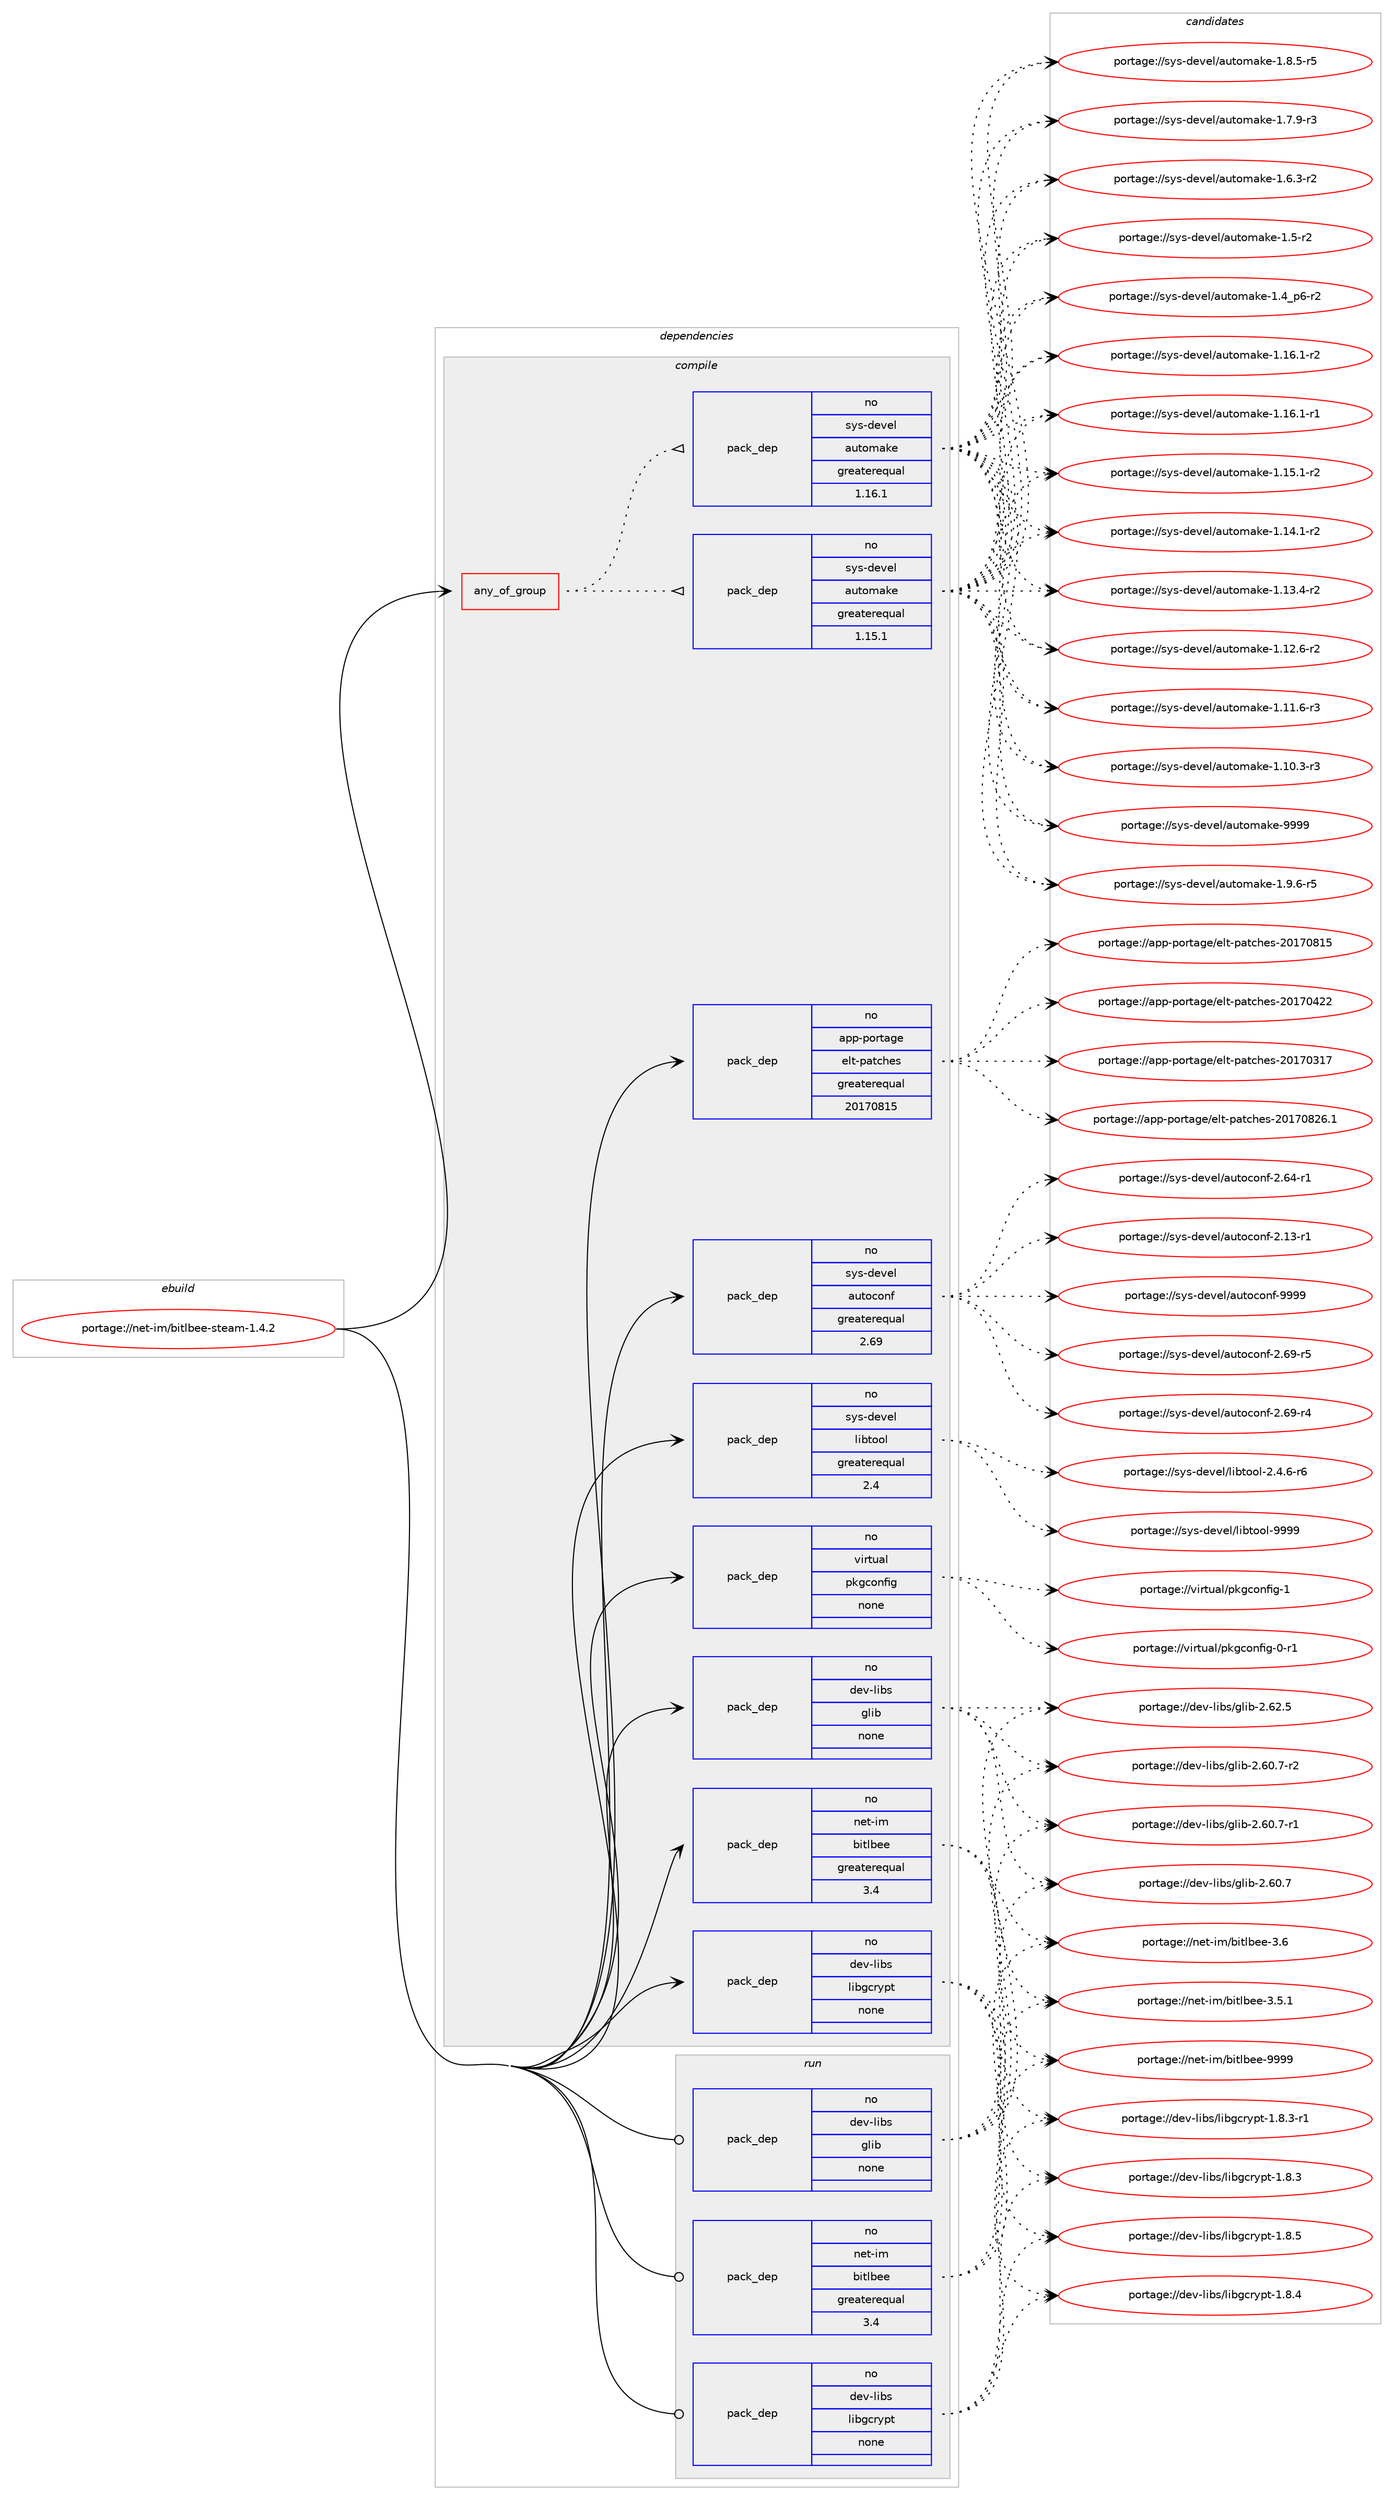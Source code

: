 digraph prolog {

# *************
# Graph options
# *************

newrank=true;
concentrate=true;
compound=true;
graph [rankdir=LR,fontname=Helvetica,fontsize=10,ranksep=1.5];#, ranksep=2.5, nodesep=0.2];
edge  [arrowhead=vee];
node  [fontname=Helvetica,fontsize=10];

# **********
# The ebuild
# **********

subgraph cluster_leftcol {
color=gray;
rank=same;
label=<<i>ebuild</i>>;
id [label="portage://net-im/bitlbee-steam-1.4.2", color=red, width=4, href="../net-im/bitlbee-steam-1.4.2.svg"];
}

# ****************
# The dependencies
# ****************

subgraph cluster_midcol {
color=gray;
label=<<i>dependencies</i>>;
subgraph cluster_compile {
fillcolor="#eeeeee";
style=filled;
label=<<i>compile</i>>;
subgraph any1668 {
dependency94699 [label=<<TABLE BORDER="0" CELLBORDER="1" CELLSPACING="0" CELLPADDING="4"><TR><TD CELLPADDING="10">any_of_group</TD></TR></TABLE>>, shape=none, color=red];subgraph pack71814 {
dependency94700 [label=<<TABLE BORDER="0" CELLBORDER="1" CELLSPACING="0" CELLPADDING="4" WIDTH="220"><TR><TD ROWSPAN="6" CELLPADDING="30">pack_dep</TD></TR><TR><TD WIDTH="110">no</TD></TR><TR><TD>sys-devel</TD></TR><TR><TD>automake</TD></TR><TR><TD>greaterequal</TD></TR><TR><TD>1.16.1</TD></TR></TABLE>>, shape=none, color=blue];
}
dependency94699:e -> dependency94700:w [weight=20,style="dotted",arrowhead="oinv"];
subgraph pack71815 {
dependency94701 [label=<<TABLE BORDER="0" CELLBORDER="1" CELLSPACING="0" CELLPADDING="4" WIDTH="220"><TR><TD ROWSPAN="6" CELLPADDING="30">pack_dep</TD></TR><TR><TD WIDTH="110">no</TD></TR><TR><TD>sys-devel</TD></TR><TR><TD>automake</TD></TR><TR><TD>greaterequal</TD></TR><TR><TD>1.15.1</TD></TR></TABLE>>, shape=none, color=blue];
}
dependency94699:e -> dependency94701:w [weight=20,style="dotted",arrowhead="oinv"];
}
id:e -> dependency94699:w [weight=20,style="solid",arrowhead="vee"];
subgraph pack71816 {
dependency94702 [label=<<TABLE BORDER="0" CELLBORDER="1" CELLSPACING="0" CELLPADDING="4" WIDTH="220"><TR><TD ROWSPAN="6" CELLPADDING="30">pack_dep</TD></TR><TR><TD WIDTH="110">no</TD></TR><TR><TD>app-portage</TD></TR><TR><TD>elt-patches</TD></TR><TR><TD>greaterequal</TD></TR><TR><TD>20170815</TD></TR></TABLE>>, shape=none, color=blue];
}
id:e -> dependency94702:w [weight=20,style="solid",arrowhead="vee"];
subgraph pack71817 {
dependency94703 [label=<<TABLE BORDER="0" CELLBORDER="1" CELLSPACING="0" CELLPADDING="4" WIDTH="220"><TR><TD ROWSPAN="6" CELLPADDING="30">pack_dep</TD></TR><TR><TD WIDTH="110">no</TD></TR><TR><TD>dev-libs</TD></TR><TR><TD>glib</TD></TR><TR><TD>none</TD></TR><TR><TD></TD></TR></TABLE>>, shape=none, color=blue];
}
id:e -> dependency94703:w [weight=20,style="solid",arrowhead="vee"];
subgraph pack71818 {
dependency94704 [label=<<TABLE BORDER="0" CELLBORDER="1" CELLSPACING="0" CELLPADDING="4" WIDTH="220"><TR><TD ROWSPAN="6" CELLPADDING="30">pack_dep</TD></TR><TR><TD WIDTH="110">no</TD></TR><TR><TD>dev-libs</TD></TR><TR><TD>libgcrypt</TD></TR><TR><TD>none</TD></TR><TR><TD></TD></TR></TABLE>>, shape=none, color=blue];
}
id:e -> dependency94704:w [weight=20,style="solid",arrowhead="vee"];
subgraph pack71819 {
dependency94705 [label=<<TABLE BORDER="0" CELLBORDER="1" CELLSPACING="0" CELLPADDING="4" WIDTH="220"><TR><TD ROWSPAN="6" CELLPADDING="30">pack_dep</TD></TR><TR><TD WIDTH="110">no</TD></TR><TR><TD>net-im</TD></TR><TR><TD>bitlbee</TD></TR><TR><TD>greaterequal</TD></TR><TR><TD>3.4</TD></TR></TABLE>>, shape=none, color=blue];
}
id:e -> dependency94705:w [weight=20,style="solid",arrowhead="vee"];
subgraph pack71820 {
dependency94706 [label=<<TABLE BORDER="0" CELLBORDER="1" CELLSPACING="0" CELLPADDING="4" WIDTH="220"><TR><TD ROWSPAN="6" CELLPADDING="30">pack_dep</TD></TR><TR><TD WIDTH="110">no</TD></TR><TR><TD>sys-devel</TD></TR><TR><TD>autoconf</TD></TR><TR><TD>greaterequal</TD></TR><TR><TD>2.69</TD></TR></TABLE>>, shape=none, color=blue];
}
id:e -> dependency94706:w [weight=20,style="solid",arrowhead="vee"];
subgraph pack71821 {
dependency94707 [label=<<TABLE BORDER="0" CELLBORDER="1" CELLSPACING="0" CELLPADDING="4" WIDTH="220"><TR><TD ROWSPAN="6" CELLPADDING="30">pack_dep</TD></TR><TR><TD WIDTH="110">no</TD></TR><TR><TD>sys-devel</TD></TR><TR><TD>libtool</TD></TR><TR><TD>greaterequal</TD></TR><TR><TD>2.4</TD></TR></TABLE>>, shape=none, color=blue];
}
id:e -> dependency94707:w [weight=20,style="solid",arrowhead="vee"];
subgraph pack71822 {
dependency94708 [label=<<TABLE BORDER="0" CELLBORDER="1" CELLSPACING="0" CELLPADDING="4" WIDTH="220"><TR><TD ROWSPAN="6" CELLPADDING="30">pack_dep</TD></TR><TR><TD WIDTH="110">no</TD></TR><TR><TD>virtual</TD></TR><TR><TD>pkgconfig</TD></TR><TR><TD>none</TD></TR><TR><TD></TD></TR></TABLE>>, shape=none, color=blue];
}
id:e -> dependency94708:w [weight=20,style="solid",arrowhead="vee"];
}
subgraph cluster_compileandrun {
fillcolor="#eeeeee";
style=filled;
label=<<i>compile and run</i>>;
}
subgraph cluster_run {
fillcolor="#eeeeee";
style=filled;
label=<<i>run</i>>;
subgraph pack71823 {
dependency94709 [label=<<TABLE BORDER="0" CELLBORDER="1" CELLSPACING="0" CELLPADDING="4" WIDTH="220"><TR><TD ROWSPAN="6" CELLPADDING="30">pack_dep</TD></TR><TR><TD WIDTH="110">no</TD></TR><TR><TD>dev-libs</TD></TR><TR><TD>glib</TD></TR><TR><TD>none</TD></TR><TR><TD></TD></TR></TABLE>>, shape=none, color=blue];
}
id:e -> dependency94709:w [weight=20,style="solid",arrowhead="odot"];
subgraph pack71824 {
dependency94710 [label=<<TABLE BORDER="0" CELLBORDER="1" CELLSPACING="0" CELLPADDING="4" WIDTH="220"><TR><TD ROWSPAN="6" CELLPADDING="30">pack_dep</TD></TR><TR><TD WIDTH="110">no</TD></TR><TR><TD>dev-libs</TD></TR><TR><TD>libgcrypt</TD></TR><TR><TD>none</TD></TR><TR><TD></TD></TR></TABLE>>, shape=none, color=blue];
}
id:e -> dependency94710:w [weight=20,style="solid",arrowhead="odot"];
subgraph pack71825 {
dependency94711 [label=<<TABLE BORDER="0" CELLBORDER="1" CELLSPACING="0" CELLPADDING="4" WIDTH="220"><TR><TD ROWSPAN="6" CELLPADDING="30">pack_dep</TD></TR><TR><TD WIDTH="110">no</TD></TR><TR><TD>net-im</TD></TR><TR><TD>bitlbee</TD></TR><TR><TD>greaterequal</TD></TR><TR><TD>3.4</TD></TR></TABLE>>, shape=none, color=blue];
}
id:e -> dependency94711:w [weight=20,style="solid",arrowhead="odot"];
}
}

# **************
# The candidates
# **************

subgraph cluster_choices {
rank=same;
color=gray;
label=<<i>candidates</i>>;

subgraph choice71814 {
color=black;
nodesep=1;
choice115121115451001011181011084797117116111109971071014557575757 [label="portage://sys-devel/automake-9999", color=red, width=4,href="../sys-devel/automake-9999.svg"];
choice115121115451001011181011084797117116111109971071014549465746544511453 [label="portage://sys-devel/automake-1.9.6-r5", color=red, width=4,href="../sys-devel/automake-1.9.6-r5.svg"];
choice115121115451001011181011084797117116111109971071014549465646534511453 [label="portage://sys-devel/automake-1.8.5-r5", color=red, width=4,href="../sys-devel/automake-1.8.5-r5.svg"];
choice115121115451001011181011084797117116111109971071014549465546574511451 [label="portage://sys-devel/automake-1.7.9-r3", color=red, width=4,href="../sys-devel/automake-1.7.9-r3.svg"];
choice115121115451001011181011084797117116111109971071014549465446514511450 [label="portage://sys-devel/automake-1.6.3-r2", color=red, width=4,href="../sys-devel/automake-1.6.3-r2.svg"];
choice11512111545100101118101108479711711611110997107101454946534511450 [label="portage://sys-devel/automake-1.5-r2", color=red, width=4,href="../sys-devel/automake-1.5-r2.svg"];
choice115121115451001011181011084797117116111109971071014549465295112544511450 [label="portage://sys-devel/automake-1.4_p6-r2", color=red, width=4,href="../sys-devel/automake-1.4_p6-r2.svg"];
choice11512111545100101118101108479711711611110997107101454946495446494511450 [label="portage://sys-devel/automake-1.16.1-r2", color=red, width=4,href="../sys-devel/automake-1.16.1-r2.svg"];
choice11512111545100101118101108479711711611110997107101454946495446494511449 [label="portage://sys-devel/automake-1.16.1-r1", color=red, width=4,href="../sys-devel/automake-1.16.1-r1.svg"];
choice11512111545100101118101108479711711611110997107101454946495346494511450 [label="portage://sys-devel/automake-1.15.1-r2", color=red, width=4,href="../sys-devel/automake-1.15.1-r2.svg"];
choice11512111545100101118101108479711711611110997107101454946495246494511450 [label="portage://sys-devel/automake-1.14.1-r2", color=red, width=4,href="../sys-devel/automake-1.14.1-r2.svg"];
choice11512111545100101118101108479711711611110997107101454946495146524511450 [label="portage://sys-devel/automake-1.13.4-r2", color=red, width=4,href="../sys-devel/automake-1.13.4-r2.svg"];
choice11512111545100101118101108479711711611110997107101454946495046544511450 [label="portage://sys-devel/automake-1.12.6-r2", color=red, width=4,href="../sys-devel/automake-1.12.6-r2.svg"];
choice11512111545100101118101108479711711611110997107101454946494946544511451 [label="portage://sys-devel/automake-1.11.6-r3", color=red, width=4,href="../sys-devel/automake-1.11.6-r3.svg"];
choice11512111545100101118101108479711711611110997107101454946494846514511451 [label="portage://sys-devel/automake-1.10.3-r3", color=red, width=4,href="../sys-devel/automake-1.10.3-r3.svg"];
dependency94700:e -> choice115121115451001011181011084797117116111109971071014557575757:w [style=dotted,weight="100"];
dependency94700:e -> choice115121115451001011181011084797117116111109971071014549465746544511453:w [style=dotted,weight="100"];
dependency94700:e -> choice115121115451001011181011084797117116111109971071014549465646534511453:w [style=dotted,weight="100"];
dependency94700:e -> choice115121115451001011181011084797117116111109971071014549465546574511451:w [style=dotted,weight="100"];
dependency94700:e -> choice115121115451001011181011084797117116111109971071014549465446514511450:w [style=dotted,weight="100"];
dependency94700:e -> choice11512111545100101118101108479711711611110997107101454946534511450:w [style=dotted,weight="100"];
dependency94700:e -> choice115121115451001011181011084797117116111109971071014549465295112544511450:w [style=dotted,weight="100"];
dependency94700:e -> choice11512111545100101118101108479711711611110997107101454946495446494511450:w [style=dotted,weight="100"];
dependency94700:e -> choice11512111545100101118101108479711711611110997107101454946495446494511449:w [style=dotted,weight="100"];
dependency94700:e -> choice11512111545100101118101108479711711611110997107101454946495346494511450:w [style=dotted,weight="100"];
dependency94700:e -> choice11512111545100101118101108479711711611110997107101454946495246494511450:w [style=dotted,weight="100"];
dependency94700:e -> choice11512111545100101118101108479711711611110997107101454946495146524511450:w [style=dotted,weight="100"];
dependency94700:e -> choice11512111545100101118101108479711711611110997107101454946495046544511450:w [style=dotted,weight="100"];
dependency94700:e -> choice11512111545100101118101108479711711611110997107101454946494946544511451:w [style=dotted,weight="100"];
dependency94700:e -> choice11512111545100101118101108479711711611110997107101454946494846514511451:w [style=dotted,weight="100"];
}
subgraph choice71815 {
color=black;
nodesep=1;
choice115121115451001011181011084797117116111109971071014557575757 [label="portage://sys-devel/automake-9999", color=red, width=4,href="../sys-devel/automake-9999.svg"];
choice115121115451001011181011084797117116111109971071014549465746544511453 [label="portage://sys-devel/automake-1.9.6-r5", color=red, width=4,href="../sys-devel/automake-1.9.6-r5.svg"];
choice115121115451001011181011084797117116111109971071014549465646534511453 [label="portage://sys-devel/automake-1.8.5-r5", color=red, width=4,href="../sys-devel/automake-1.8.5-r5.svg"];
choice115121115451001011181011084797117116111109971071014549465546574511451 [label="portage://sys-devel/automake-1.7.9-r3", color=red, width=4,href="../sys-devel/automake-1.7.9-r3.svg"];
choice115121115451001011181011084797117116111109971071014549465446514511450 [label="portage://sys-devel/automake-1.6.3-r2", color=red, width=4,href="../sys-devel/automake-1.6.3-r2.svg"];
choice11512111545100101118101108479711711611110997107101454946534511450 [label="portage://sys-devel/automake-1.5-r2", color=red, width=4,href="../sys-devel/automake-1.5-r2.svg"];
choice115121115451001011181011084797117116111109971071014549465295112544511450 [label="portage://sys-devel/automake-1.4_p6-r2", color=red, width=4,href="../sys-devel/automake-1.4_p6-r2.svg"];
choice11512111545100101118101108479711711611110997107101454946495446494511450 [label="portage://sys-devel/automake-1.16.1-r2", color=red, width=4,href="../sys-devel/automake-1.16.1-r2.svg"];
choice11512111545100101118101108479711711611110997107101454946495446494511449 [label="portage://sys-devel/automake-1.16.1-r1", color=red, width=4,href="../sys-devel/automake-1.16.1-r1.svg"];
choice11512111545100101118101108479711711611110997107101454946495346494511450 [label="portage://sys-devel/automake-1.15.1-r2", color=red, width=4,href="../sys-devel/automake-1.15.1-r2.svg"];
choice11512111545100101118101108479711711611110997107101454946495246494511450 [label="portage://sys-devel/automake-1.14.1-r2", color=red, width=4,href="../sys-devel/automake-1.14.1-r2.svg"];
choice11512111545100101118101108479711711611110997107101454946495146524511450 [label="portage://sys-devel/automake-1.13.4-r2", color=red, width=4,href="../sys-devel/automake-1.13.4-r2.svg"];
choice11512111545100101118101108479711711611110997107101454946495046544511450 [label="portage://sys-devel/automake-1.12.6-r2", color=red, width=4,href="../sys-devel/automake-1.12.6-r2.svg"];
choice11512111545100101118101108479711711611110997107101454946494946544511451 [label="portage://sys-devel/automake-1.11.6-r3", color=red, width=4,href="../sys-devel/automake-1.11.6-r3.svg"];
choice11512111545100101118101108479711711611110997107101454946494846514511451 [label="portage://sys-devel/automake-1.10.3-r3", color=red, width=4,href="../sys-devel/automake-1.10.3-r3.svg"];
dependency94701:e -> choice115121115451001011181011084797117116111109971071014557575757:w [style=dotted,weight="100"];
dependency94701:e -> choice115121115451001011181011084797117116111109971071014549465746544511453:w [style=dotted,weight="100"];
dependency94701:e -> choice115121115451001011181011084797117116111109971071014549465646534511453:w [style=dotted,weight="100"];
dependency94701:e -> choice115121115451001011181011084797117116111109971071014549465546574511451:w [style=dotted,weight="100"];
dependency94701:e -> choice115121115451001011181011084797117116111109971071014549465446514511450:w [style=dotted,weight="100"];
dependency94701:e -> choice11512111545100101118101108479711711611110997107101454946534511450:w [style=dotted,weight="100"];
dependency94701:e -> choice115121115451001011181011084797117116111109971071014549465295112544511450:w [style=dotted,weight="100"];
dependency94701:e -> choice11512111545100101118101108479711711611110997107101454946495446494511450:w [style=dotted,weight="100"];
dependency94701:e -> choice11512111545100101118101108479711711611110997107101454946495446494511449:w [style=dotted,weight="100"];
dependency94701:e -> choice11512111545100101118101108479711711611110997107101454946495346494511450:w [style=dotted,weight="100"];
dependency94701:e -> choice11512111545100101118101108479711711611110997107101454946495246494511450:w [style=dotted,weight="100"];
dependency94701:e -> choice11512111545100101118101108479711711611110997107101454946495146524511450:w [style=dotted,weight="100"];
dependency94701:e -> choice11512111545100101118101108479711711611110997107101454946495046544511450:w [style=dotted,weight="100"];
dependency94701:e -> choice11512111545100101118101108479711711611110997107101454946494946544511451:w [style=dotted,weight="100"];
dependency94701:e -> choice11512111545100101118101108479711711611110997107101454946494846514511451:w [style=dotted,weight="100"];
}
subgraph choice71816 {
color=black;
nodesep=1;
choice971121124511211111411697103101471011081164511297116991041011154550484955485650544649 [label="portage://app-portage/elt-patches-20170826.1", color=red, width=4,href="../app-portage/elt-patches-20170826.1.svg"];
choice97112112451121111141169710310147101108116451129711699104101115455048495548564953 [label="portage://app-portage/elt-patches-20170815", color=red, width=4,href="../app-portage/elt-patches-20170815.svg"];
choice97112112451121111141169710310147101108116451129711699104101115455048495548525050 [label="portage://app-portage/elt-patches-20170422", color=red, width=4,href="../app-portage/elt-patches-20170422.svg"];
choice97112112451121111141169710310147101108116451129711699104101115455048495548514955 [label="portage://app-portage/elt-patches-20170317", color=red, width=4,href="../app-portage/elt-patches-20170317.svg"];
dependency94702:e -> choice971121124511211111411697103101471011081164511297116991041011154550484955485650544649:w [style=dotted,weight="100"];
dependency94702:e -> choice97112112451121111141169710310147101108116451129711699104101115455048495548564953:w [style=dotted,weight="100"];
dependency94702:e -> choice97112112451121111141169710310147101108116451129711699104101115455048495548525050:w [style=dotted,weight="100"];
dependency94702:e -> choice97112112451121111141169710310147101108116451129711699104101115455048495548514955:w [style=dotted,weight="100"];
}
subgraph choice71817 {
color=black;
nodesep=1;
choice1001011184510810598115471031081059845504654504653 [label="portage://dev-libs/glib-2.62.5", color=red, width=4,href="../dev-libs/glib-2.62.5.svg"];
choice10010111845108105981154710310810598455046544846554511450 [label="portage://dev-libs/glib-2.60.7-r2", color=red, width=4,href="../dev-libs/glib-2.60.7-r2.svg"];
choice10010111845108105981154710310810598455046544846554511449 [label="portage://dev-libs/glib-2.60.7-r1", color=red, width=4,href="../dev-libs/glib-2.60.7-r1.svg"];
choice1001011184510810598115471031081059845504654484655 [label="portage://dev-libs/glib-2.60.7", color=red, width=4,href="../dev-libs/glib-2.60.7.svg"];
dependency94703:e -> choice1001011184510810598115471031081059845504654504653:w [style=dotted,weight="100"];
dependency94703:e -> choice10010111845108105981154710310810598455046544846554511450:w [style=dotted,weight="100"];
dependency94703:e -> choice10010111845108105981154710310810598455046544846554511449:w [style=dotted,weight="100"];
dependency94703:e -> choice1001011184510810598115471031081059845504654484655:w [style=dotted,weight="100"];
}
subgraph choice71818 {
color=black;
nodesep=1;
choice1001011184510810598115471081059810399114121112116454946564653 [label="portage://dev-libs/libgcrypt-1.8.5", color=red, width=4,href="../dev-libs/libgcrypt-1.8.5.svg"];
choice1001011184510810598115471081059810399114121112116454946564652 [label="portage://dev-libs/libgcrypt-1.8.4", color=red, width=4,href="../dev-libs/libgcrypt-1.8.4.svg"];
choice10010111845108105981154710810598103991141211121164549465646514511449 [label="portage://dev-libs/libgcrypt-1.8.3-r1", color=red, width=4,href="../dev-libs/libgcrypt-1.8.3-r1.svg"];
choice1001011184510810598115471081059810399114121112116454946564651 [label="portage://dev-libs/libgcrypt-1.8.3", color=red, width=4,href="../dev-libs/libgcrypt-1.8.3.svg"];
dependency94704:e -> choice1001011184510810598115471081059810399114121112116454946564653:w [style=dotted,weight="100"];
dependency94704:e -> choice1001011184510810598115471081059810399114121112116454946564652:w [style=dotted,weight="100"];
dependency94704:e -> choice10010111845108105981154710810598103991141211121164549465646514511449:w [style=dotted,weight="100"];
dependency94704:e -> choice1001011184510810598115471081059810399114121112116454946564651:w [style=dotted,weight="100"];
}
subgraph choice71819 {
color=black;
nodesep=1;
choice110101116451051094798105116108981011014557575757 [label="portage://net-im/bitlbee-9999", color=red, width=4,href="../net-im/bitlbee-9999.svg"];
choice1101011164510510947981051161089810110145514654 [label="portage://net-im/bitlbee-3.6", color=red, width=4,href="../net-im/bitlbee-3.6.svg"];
choice11010111645105109479810511610898101101455146534649 [label="portage://net-im/bitlbee-3.5.1", color=red, width=4,href="../net-im/bitlbee-3.5.1.svg"];
dependency94705:e -> choice110101116451051094798105116108981011014557575757:w [style=dotted,weight="100"];
dependency94705:e -> choice1101011164510510947981051161089810110145514654:w [style=dotted,weight="100"];
dependency94705:e -> choice11010111645105109479810511610898101101455146534649:w [style=dotted,weight="100"];
}
subgraph choice71820 {
color=black;
nodesep=1;
choice115121115451001011181011084797117116111991111101024557575757 [label="portage://sys-devel/autoconf-9999", color=red, width=4,href="../sys-devel/autoconf-9999.svg"];
choice1151211154510010111810110847971171161119911111010245504654574511453 [label="portage://sys-devel/autoconf-2.69-r5", color=red, width=4,href="../sys-devel/autoconf-2.69-r5.svg"];
choice1151211154510010111810110847971171161119911111010245504654574511452 [label="portage://sys-devel/autoconf-2.69-r4", color=red, width=4,href="../sys-devel/autoconf-2.69-r4.svg"];
choice1151211154510010111810110847971171161119911111010245504654524511449 [label="portage://sys-devel/autoconf-2.64-r1", color=red, width=4,href="../sys-devel/autoconf-2.64-r1.svg"];
choice1151211154510010111810110847971171161119911111010245504649514511449 [label="portage://sys-devel/autoconf-2.13-r1", color=red, width=4,href="../sys-devel/autoconf-2.13-r1.svg"];
dependency94706:e -> choice115121115451001011181011084797117116111991111101024557575757:w [style=dotted,weight="100"];
dependency94706:e -> choice1151211154510010111810110847971171161119911111010245504654574511453:w [style=dotted,weight="100"];
dependency94706:e -> choice1151211154510010111810110847971171161119911111010245504654574511452:w [style=dotted,weight="100"];
dependency94706:e -> choice1151211154510010111810110847971171161119911111010245504654524511449:w [style=dotted,weight="100"];
dependency94706:e -> choice1151211154510010111810110847971171161119911111010245504649514511449:w [style=dotted,weight="100"];
}
subgraph choice71821 {
color=black;
nodesep=1;
choice1151211154510010111810110847108105981161111111084557575757 [label="portage://sys-devel/libtool-9999", color=red, width=4,href="../sys-devel/libtool-9999.svg"];
choice1151211154510010111810110847108105981161111111084550465246544511454 [label="portage://sys-devel/libtool-2.4.6-r6", color=red, width=4,href="../sys-devel/libtool-2.4.6-r6.svg"];
dependency94707:e -> choice1151211154510010111810110847108105981161111111084557575757:w [style=dotted,weight="100"];
dependency94707:e -> choice1151211154510010111810110847108105981161111111084550465246544511454:w [style=dotted,weight="100"];
}
subgraph choice71822 {
color=black;
nodesep=1;
choice1181051141161179710847112107103991111101021051034549 [label="portage://virtual/pkgconfig-1", color=red, width=4,href="../virtual/pkgconfig-1.svg"];
choice11810511411611797108471121071039911111010210510345484511449 [label="portage://virtual/pkgconfig-0-r1", color=red, width=4,href="../virtual/pkgconfig-0-r1.svg"];
dependency94708:e -> choice1181051141161179710847112107103991111101021051034549:w [style=dotted,weight="100"];
dependency94708:e -> choice11810511411611797108471121071039911111010210510345484511449:w [style=dotted,weight="100"];
}
subgraph choice71823 {
color=black;
nodesep=1;
choice1001011184510810598115471031081059845504654504653 [label="portage://dev-libs/glib-2.62.5", color=red, width=4,href="../dev-libs/glib-2.62.5.svg"];
choice10010111845108105981154710310810598455046544846554511450 [label="portage://dev-libs/glib-2.60.7-r2", color=red, width=4,href="../dev-libs/glib-2.60.7-r2.svg"];
choice10010111845108105981154710310810598455046544846554511449 [label="portage://dev-libs/glib-2.60.7-r1", color=red, width=4,href="../dev-libs/glib-2.60.7-r1.svg"];
choice1001011184510810598115471031081059845504654484655 [label="portage://dev-libs/glib-2.60.7", color=red, width=4,href="../dev-libs/glib-2.60.7.svg"];
dependency94709:e -> choice1001011184510810598115471031081059845504654504653:w [style=dotted,weight="100"];
dependency94709:e -> choice10010111845108105981154710310810598455046544846554511450:w [style=dotted,weight="100"];
dependency94709:e -> choice10010111845108105981154710310810598455046544846554511449:w [style=dotted,weight="100"];
dependency94709:e -> choice1001011184510810598115471031081059845504654484655:w [style=dotted,weight="100"];
}
subgraph choice71824 {
color=black;
nodesep=1;
choice1001011184510810598115471081059810399114121112116454946564653 [label="portage://dev-libs/libgcrypt-1.8.5", color=red, width=4,href="../dev-libs/libgcrypt-1.8.5.svg"];
choice1001011184510810598115471081059810399114121112116454946564652 [label="portage://dev-libs/libgcrypt-1.8.4", color=red, width=4,href="../dev-libs/libgcrypt-1.8.4.svg"];
choice10010111845108105981154710810598103991141211121164549465646514511449 [label="portage://dev-libs/libgcrypt-1.8.3-r1", color=red, width=4,href="../dev-libs/libgcrypt-1.8.3-r1.svg"];
choice1001011184510810598115471081059810399114121112116454946564651 [label="portage://dev-libs/libgcrypt-1.8.3", color=red, width=4,href="../dev-libs/libgcrypt-1.8.3.svg"];
dependency94710:e -> choice1001011184510810598115471081059810399114121112116454946564653:w [style=dotted,weight="100"];
dependency94710:e -> choice1001011184510810598115471081059810399114121112116454946564652:w [style=dotted,weight="100"];
dependency94710:e -> choice10010111845108105981154710810598103991141211121164549465646514511449:w [style=dotted,weight="100"];
dependency94710:e -> choice1001011184510810598115471081059810399114121112116454946564651:w [style=dotted,weight="100"];
}
subgraph choice71825 {
color=black;
nodesep=1;
choice110101116451051094798105116108981011014557575757 [label="portage://net-im/bitlbee-9999", color=red, width=4,href="../net-im/bitlbee-9999.svg"];
choice1101011164510510947981051161089810110145514654 [label="portage://net-im/bitlbee-3.6", color=red, width=4,href="../net-im/bitlbee-3.6.svg"];
choice11010111645105109479810511610898101101455146534649 [label="portage://net-im/bitlbee-3.5.1", color=red, width=4,href="../net-im/bitlbee-3.5.1.svg"];
dependency94711:e -> choice110101116451051094798105116108981011014557575757:w [style=dotted,weight="100"];
dependency94711:e -> choice1101011164510510947981051161089810110145514654:w [style=dotted,weight="100"];
dependency94711:e -> choice11010111645105109479810511610898101101455146534649:w [style=dotted,weight="100"];
}
}

}
